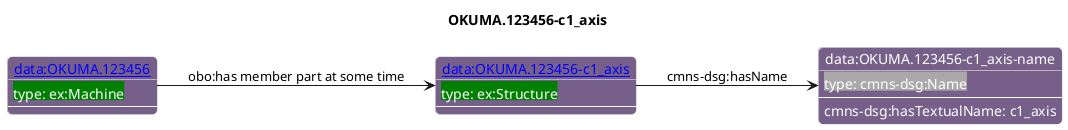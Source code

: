 @startuml
skinparam linetype polyline
left to right direction
title OKUMA.123456-c1_axis

skinparam roundCorner 10

skinparam object {
  BackgroundColor 76608A
  fontColor White
  BorderColor White 
  FontName Helvetica   
}

skinparam class{
   BackgroundColor White
   fontColor black
   FontStyle bold
   FontName Helvetica
}

object "[[./OKUMA.123456-c1_axis.html data:OKUMA.123456-c1_axis]]" as o1 #76608A {
 <back:#Green>type: ex:Structure</back> 
---
 }
object "data:OKUMA.123456-c1_axis-name" as o2 #76608A {
 <back:#DarkGrey>type: cmns-dsg:Name</back> 
---
 }
object "[[./OKUMA.123456.html data:OKUMA.123456]]" as o3 #76608A {
 <back:#Green>type: ex:Machine</back> 
---
 }
o1 --> o2 : cmns-dsg:hasName
o2 : cmns-dsg:hasTextualName: c1_axis
o3 --> o1 : obo:has member part at some time
@enduml
